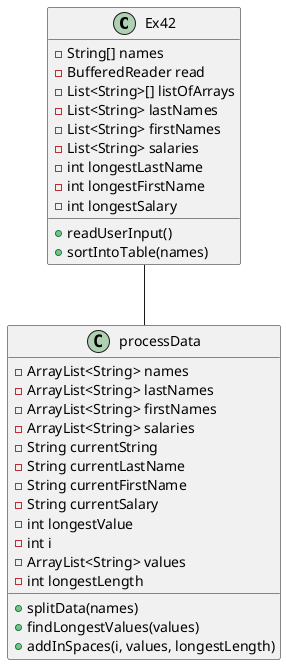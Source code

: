 @startuml
'https://plantuml.com/sequence-diagram

class Ex42{
    - String[] names
    - BufferedReader read
    - List<String>[] listOfArrays
    - List<String> lastNames
    - List<String> firstNames
    - List<String> salaries
    - int longestLastName
    - int longestFirstName
    - int longestSalary

    + readUserInput()
    + sortIntoTable(names)
}

class processData{
    - ArrayList<String> names
    - ArrayList<String> lastNames
    - ArrayList<String> firstNames
    - ArrayList<String> salaries
    - String currentString
    - String currentLastName
    - String currentFirstName
    - String currentSalary
    - int longestValue
    - int i
    - ArrayList<String> values
    - int longestLength

    + splitData(names)
    + findLongestValues(values)
    + addInSpaces(i, values, longestLength)
}

Ex42 -- processData

@enduml

